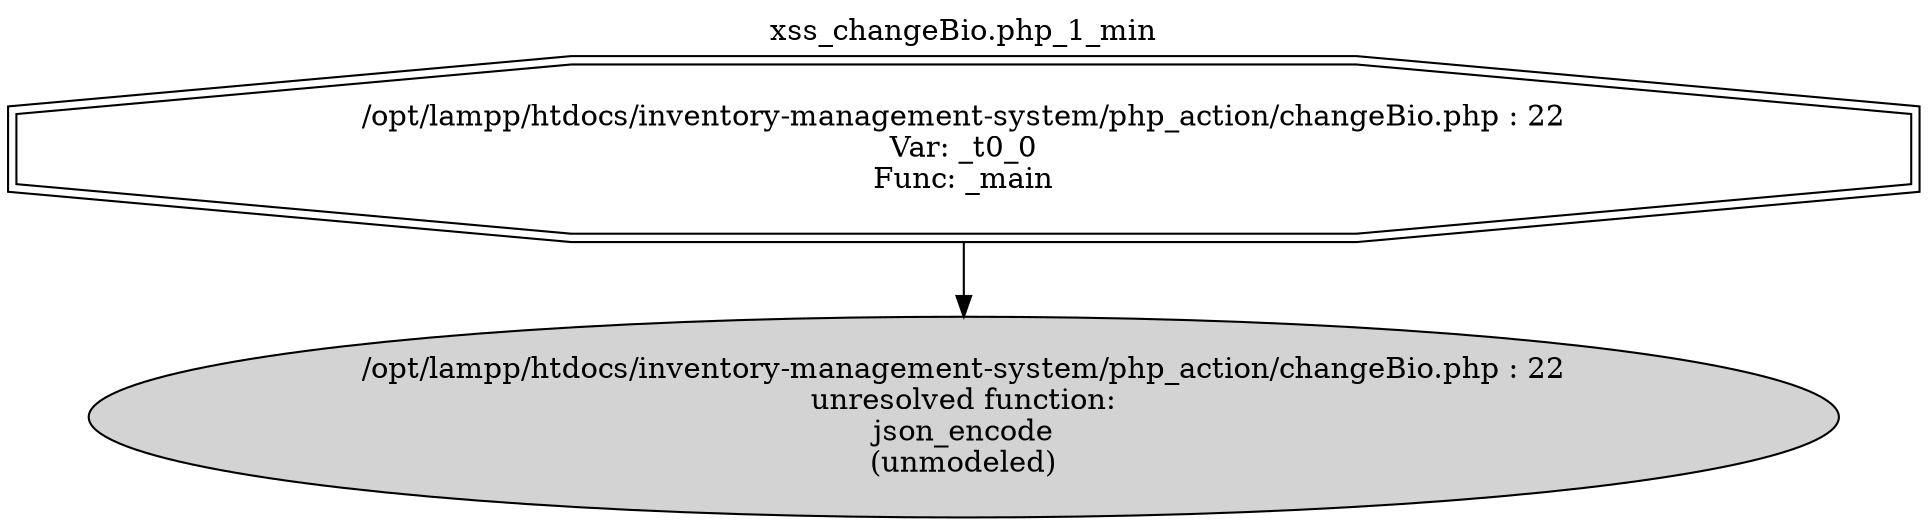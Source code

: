 digraph cfg {
  label="xss_changeBio.php_1_min";
  labelloc=t;
  n1 [shape=doubleoctagon, label="/opt/lampp/htdocs/inventory-management-system/php_action/changeBio.php : 22\nVar: _t0_0\nFunc: _main\n"];
  n2 [shape=ellipse, label="/opt/lampp/htdocs/inventory-management-system/php_action/changeBio.php : 22\nunresolved function:\njson_encode\n(unmodeled)\n",style=filled];
  n1 -> n2;
}
